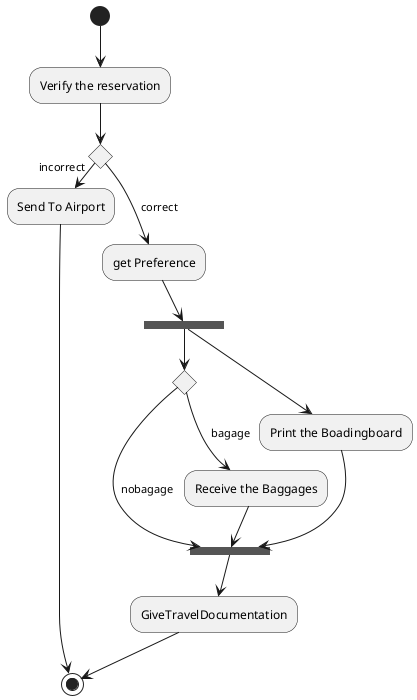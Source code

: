 {
  "sha1": "64zgywyfe3mwyu0xp23cg1529oh0wo4",
  "insertion": {
    "when": "2024-05-30T20:48:20.878Z",
    "user": "plantuml@gmail.com"
  }
}
@startuml

(*) --> "Verify the reservation"

if "" then
  ->[incorrect] "Send To Airport"
  --> (*)
else
  --> [correct] "get Preference"
  --> ===Y1===
endif

if "" then
 -->[nobagage] ===Y2===
else
 -->[bagage] "Receive the Baggages"
 --> ===Y2===
endif

===Y1=== --> "Print the Boadingboard"
--> ===Y2===

--> GiveTravelDocumentation
--> (*)

@enduml

